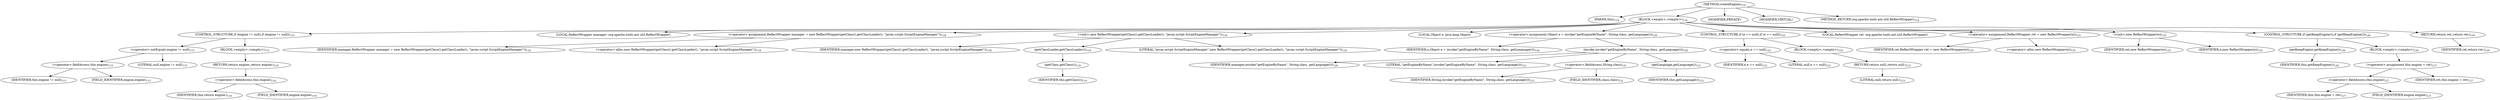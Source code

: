 digraph "createEngine" {  
"207" [label = <(METHOD,createEngine)<SUB>114</SUB>> ]
"20" [label = <(PARAM,this)<SUB>114</SUB>> ]
"208" [label = <(BLOCK,&lt;empty&gt;,&lt;empty&gt;)<SUB>114</SUB>> ]
"209" [label = <(CONTROL_STRUCTURE,if (engine != null),if (engine != null))<SUB>115</SUB>> ]
"210" [label = <(&lt;operator&gt;.notEquals,engine != null)<SUB>115</SUB>> ]
"211" [label = <(&lt;operator&gt;.fieldAccess,this.engine)<SUB>115</SUB>> ]
"212" [label = <(IDENTIFIER,this,engine != null)<SUB>115</SUB>> ]
"213" [label = <(FIELD_IDENTIFIER,engine,engine)<SUB>115</SUB>> ]
"214" [label = <(LITERAL,null,engine != null)<SUB>115</SUB>> ]
"215" [label = <(BLOCK,&lt;empty&gt;,&lt;empty&gt;)<SUB>115</SUB>> ]
"216" [label = <(RETURN,return engine;,return engine;)<SUB>116</SUB>> ]
"217" [label = <(&lt;operator&gt;.fieldAccess,this.engine)<SUB>116</SUB>> ]
"218" [label = <(IDENTIFIER,this,return engine;)<SUB>116</SUB>> ]
"219" [label = <(FIELD_IDENTIFIER,engine,engine)<SUB>116</SUB>> ]
"22" [label = <(LOCAL,ReflectWrapper manager: org.apache.tools.ant.util.ReflectWrapper)> ]
"220" [label = <(&lt;operator&gt;.assignment,ReflectWrapper manager = new ReflectWrapper(getClass().getClassLoader(), &quot;javax.script.ScriptEngineManager&quot;))<SUB>118</SUB>> ]
"221" [label = <(IDENTIFIER,manager,ReflectWrapper manager = new ReflectWrapper(getClass().getClassLoader(), &quot;javax.script.ScriptEngineManager&quot;))<SUB>118</SUB>> ]
"222" [label = <(&lt;operator&gt;.alloc,new ReflectWrapper(getClass().getClassLoader(), &quot;javax.script.ScriptEngineManager&quot;))<SUB>118</SUB>> ]
"223" [label = <(&lt;init&gt;,new ReflectWrapper(getClass().getClassLoader(), &quot;javax.script.ScriptEngineManager&quot;))<SUB>118</SUB>> ]
"21" [label = <(IDENTIFIER,manager,new ReflectWrapper(getClass().getClassLoader(), &quot;javax.script.ScriptEngineManager&quot;))<SUB>118</SUB>> ]
"224" [label = <(getClassLoader,getClassLoader())<SUB>119</SUB>> ]
"225" [label = <(getClass,getClass())<SUB>119</SUB>> ]
"19" [label = <(IDENTIFIER,this,getClass())<SUB>119</SUB>> ]
"226" [label = <(LITERAL,&quot;javax.script.ScriptEngineManager&quot;,new ReflectWrapper(getClass().getClassLoader(), &quot;javax.script.ScriptEngineManager&quot;))<SUB>119</SUB>> ]
"227" [label = <(LOCAL,Object e: java.lang.Object)> ]
"228" [label = <(&lt;operator&gt;.assignment,Object e = invoke(&quot;getEngineByName&quot;, String.class, getLanguage()))<SUB>120</SUB>> ]
"229" [label = <(IDENTIFIER,e,Object e = invoke(&quot;getEngineByName&quot;, String.class, getLanguage()))<SUB>120</SUB>> ]
"230" [label = <(invoke,invoke(&quot;getEngineByName&quot;, String.class, getLanguage()))<SUB>120</SUB>> ]
"231" [label = <(IDENTIFIER,manager,invoke(&quot;getEngineByName&quot;, String.class, getLanguage()))<SUB>120</SUB>> ]
"232" [label = <(LITERAL,&quot;getEngineByName&quot;,invoke(&quot;getEngineByName&quot;, String.class, getLanguage()))<SUB>121</SUB>> ]
"233" [label = <(&lt;operator&gt;.fieldAccess,String.class)<SUB>121</SUB>> ]
"234" [label = <(IDENTIFIER,String,invoke(&quot;getEngineByName&quot;, String.class, getLanguage()))<SUB>121</SUB>> ]
"235" [label = <(FIELD_IDENTIFIER,class,class)<SUB>121</SUB>> ]
"236" [label = <(getLanguage,getLanguage())<SUB>121</SUB>> ]
"23" [label = <(IDENTIFIER,this,getLanguage())<SUB>121</SUB>> ]
"237" [label = <(CONTROL_STRUCTURE,if (e == null),if (e == null))<SUB>122</SUB>> ]
"238" [label = <(&lt;operator&gt;.equals,e == null)<SUB>122</SUB>> ]
"239" [label = <(IDENTIFIER,e,e == null)<SUB>122</SUB>> ]
"240" [label = <(LITERAL,null,e == null)<SUB>122</SUB>> ]
"241" [label = <(BLOCK,&lt;empty&gt;,&lt;empty&gt;)<SUB>122</SUB>> ]
"242" [label = <(RETURN,return null;,return null;)<SUB>123</SUB>> ]
"243" [label = <(LITERAL,null,return null;)<SUB>123</SUB>> ]
"25" [label = <(LOCAL,ReflectWrapper ret: org.apache.tools.ant.util.ReflectWrapper)> ]
"244" [label = <(&lt;operator&gt;.assignment,ReflectWrapper ret = new ReflectWrapper(e))<SUB>125</SUB>> ]
"245" [label = <(IDENTIFIER,ret,ReflectWrapper ret = new ReflectWrapper(e))<SUB>125</SUB>> ]
"246" [label = <(&lt;operator&gt;.alloc,new ReflectWrapper(e))<SUB>125</SUB>> ]
"247" [label = <(&lt;init&gt;,new ReflectWrapper(e))<SUB>125</SUB>> ]
"24" [label = <(IDENTIFIER,ret,new ReflectWrapper(e))<SUB>125</SUB>> ]
"248" [label = <(IDENTIFIER,e,new ReflectWrapper(e))<SUB>125</SUB>> ]
"249" [label = <(CONTROL_STRUCTURE,if (getKeepEngine()),if (getKeepEngine()))<SUB>126</SUB>> ]
"250" [label = <(getKeepEngine,getKeepEngine())<SUB>126</SUB>> ]
"26" [label = <(IDENTIFIER,this,getKeepEngine())<SUB>126</SUB>> ]
"251" [label = <(BLOCK,&lt;empty&gt;,&lt;empty&gt;)<SUB>126</SUB>> ]
"252" [label = <(&lt;operator&gt;.assignment,this.engine = ret)<SUB>127</SUB>> ]
"253" [label = <(&lt;operator&gt;.fieldAccess,this.engine)<SUB>127</SUB>> ]
"27" [label = <(IDENTIFIER,this,this.engine = ret)<SUB>127</SUB>> ]
"254" [label = <(FIELD_IDENTIFIER,engine,engine)<SUB>127</SUB>> ]
"255" [label = <(IDENTIFIER,ret,this.engine = ret)<SUB>127</SUB>> ]
"256" [label = <(RETURN,return ret;,return ret;)<SUB>129</SUB>> ]
"257" [label = <(IDENTIFIER,ret,return ret;)<SUB>129</SUB>> ]
"258" [label = <(MODIFIER,PRIVATE)> ]
"259" [label = <(MODIFIER,VIRTUAL)> ]
"260" [label = <(METHOD_RETURN,org.apache.tools.ant.util.ReflectWrapper)<SUB>114</SUB>> ]
  "207" -> "20" 
  "207" -> "208" 
  "207" -> "258" 
  "207" -> "259" 
  "207" -> "260" 
  "208" -> "209" 
  "208" -> "22" 
  "208" -> "220" 
  "208" -> "223" 
  "208" -> "227" 
  "208" -> "228" 
  "208" -> "237" 
  "208" -> "25" 
  "208" -> "244" 
  "208" -> "247" 
  "208" -> "249" 
  "208" -> "256" 
  "209" -> "210" 
  "209" -> "215" 
  "210" -> "211" 
  "210" -> "214" 
  "211" -> "212" 
  "211" -> "213" 
  "215" -> "216" 
  "216" -> "217" 
  "217" -> "218" 
  "217" -> "219" 
  "220" -> "221" 
  "220" -> "222" 
  "223" -> "21" 
  "223" -> "224" 
  "223" -> "226" 
  "224" -> "225" 
  "225" -> "19" 
  "228" -> "229" 
  "228" -> "230" 
  "230" -> "231" 
  "230" -> "232" 
  "230" -> "233" 
  "230" -> "236" 
  "233" -> "234" 
  "233" -> "235" 
  "236" -> "23" 
  "237" -> "238" 
  "237" -> "241" 
  "238" -> "239" 
  "238" -> "240" 
  "241" -> "242" 
  "242" -> "243" 
  "244" -> "245" 
  "244" -> "246" 
  "247" -> "24" 
  "247" -> "248" 
  "249" -> "250" 
  "249" -> "251" 
  "250" -> "26" 
  "251" -> "252" 
  "252" -> "253" 
  "252" -> "255" 
  "253" -> "27" 
  "253" -> "254" 
  "256" -> "257" 
}
